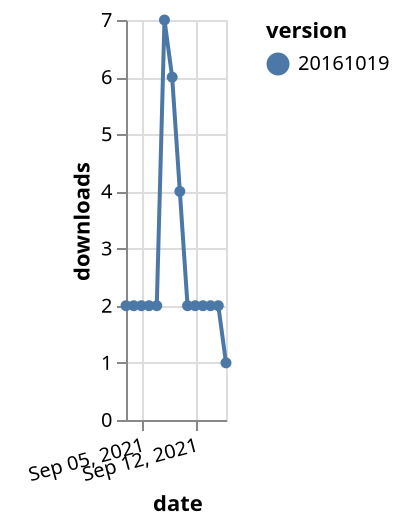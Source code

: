 {"$schema": "https://vega.github.io/schema/vega-lite/v5.json", "description": "A simple bar chart with embedded data.", "data": {"values": [{"date": "2021-09-03", "total": 4003, "delta": 2, "version": "20161019"}, {"date": "2021-09-04", "total": 4005, "delta": 2, "version": "20161019"}, {"date": "2021-09-05", "total": 4007, "delta": 2, "version": "20161019"}, {"date": "2021-09-06", "total": 4009, "delta": 2, "version": "20161019"}, {"date": "2021-09-07", "total": 4011, "delta": 2, "version": "20161019"}, {"date": "2021-09-08", "total": 4018, "delta": 7, "version": "20161019"}, {"date": "2021-09-09", "total": 4024, "delta": 6, "version": "20161019"}, {"date": "2021-09-10", "total": 4028, "delta": 4, "version": "20161019"}, {"date": "2021-09-11", "total": 4030, "delta": 2, "version": "20161019"}, {"date": "2021-09-12", "total": 4032, "delta": 2, "version": "20161019"}, {"date": "2021-09-13", "total": 4034, "delta": 2, "version": "20161019"}, {"date": "2021-09-14", "total": 4036, "delta": 2, "version": "20161019"}, {"date": "2021-09-15", "total": 4038, "delta": 2, "version": "20161019"}, {"date": "2021-09-16", "total": 4039, "delta": 1, "version": "20161019"}]}, "width": "container", "mark": {"type": "line", "point": {"filled": true}}, "encoding": {"x": {"field": "date", "type": "temporal", "timeUnit": "yearmonthdate", "title": "date", "axis": {"labelAngle": -15}}, "y": {"field": "delta", "type": "quantitative", "title": "downloads"}, "color": {"field": "version", "type": "nominal"}, "tooltip": {"field": "delta"}}}
